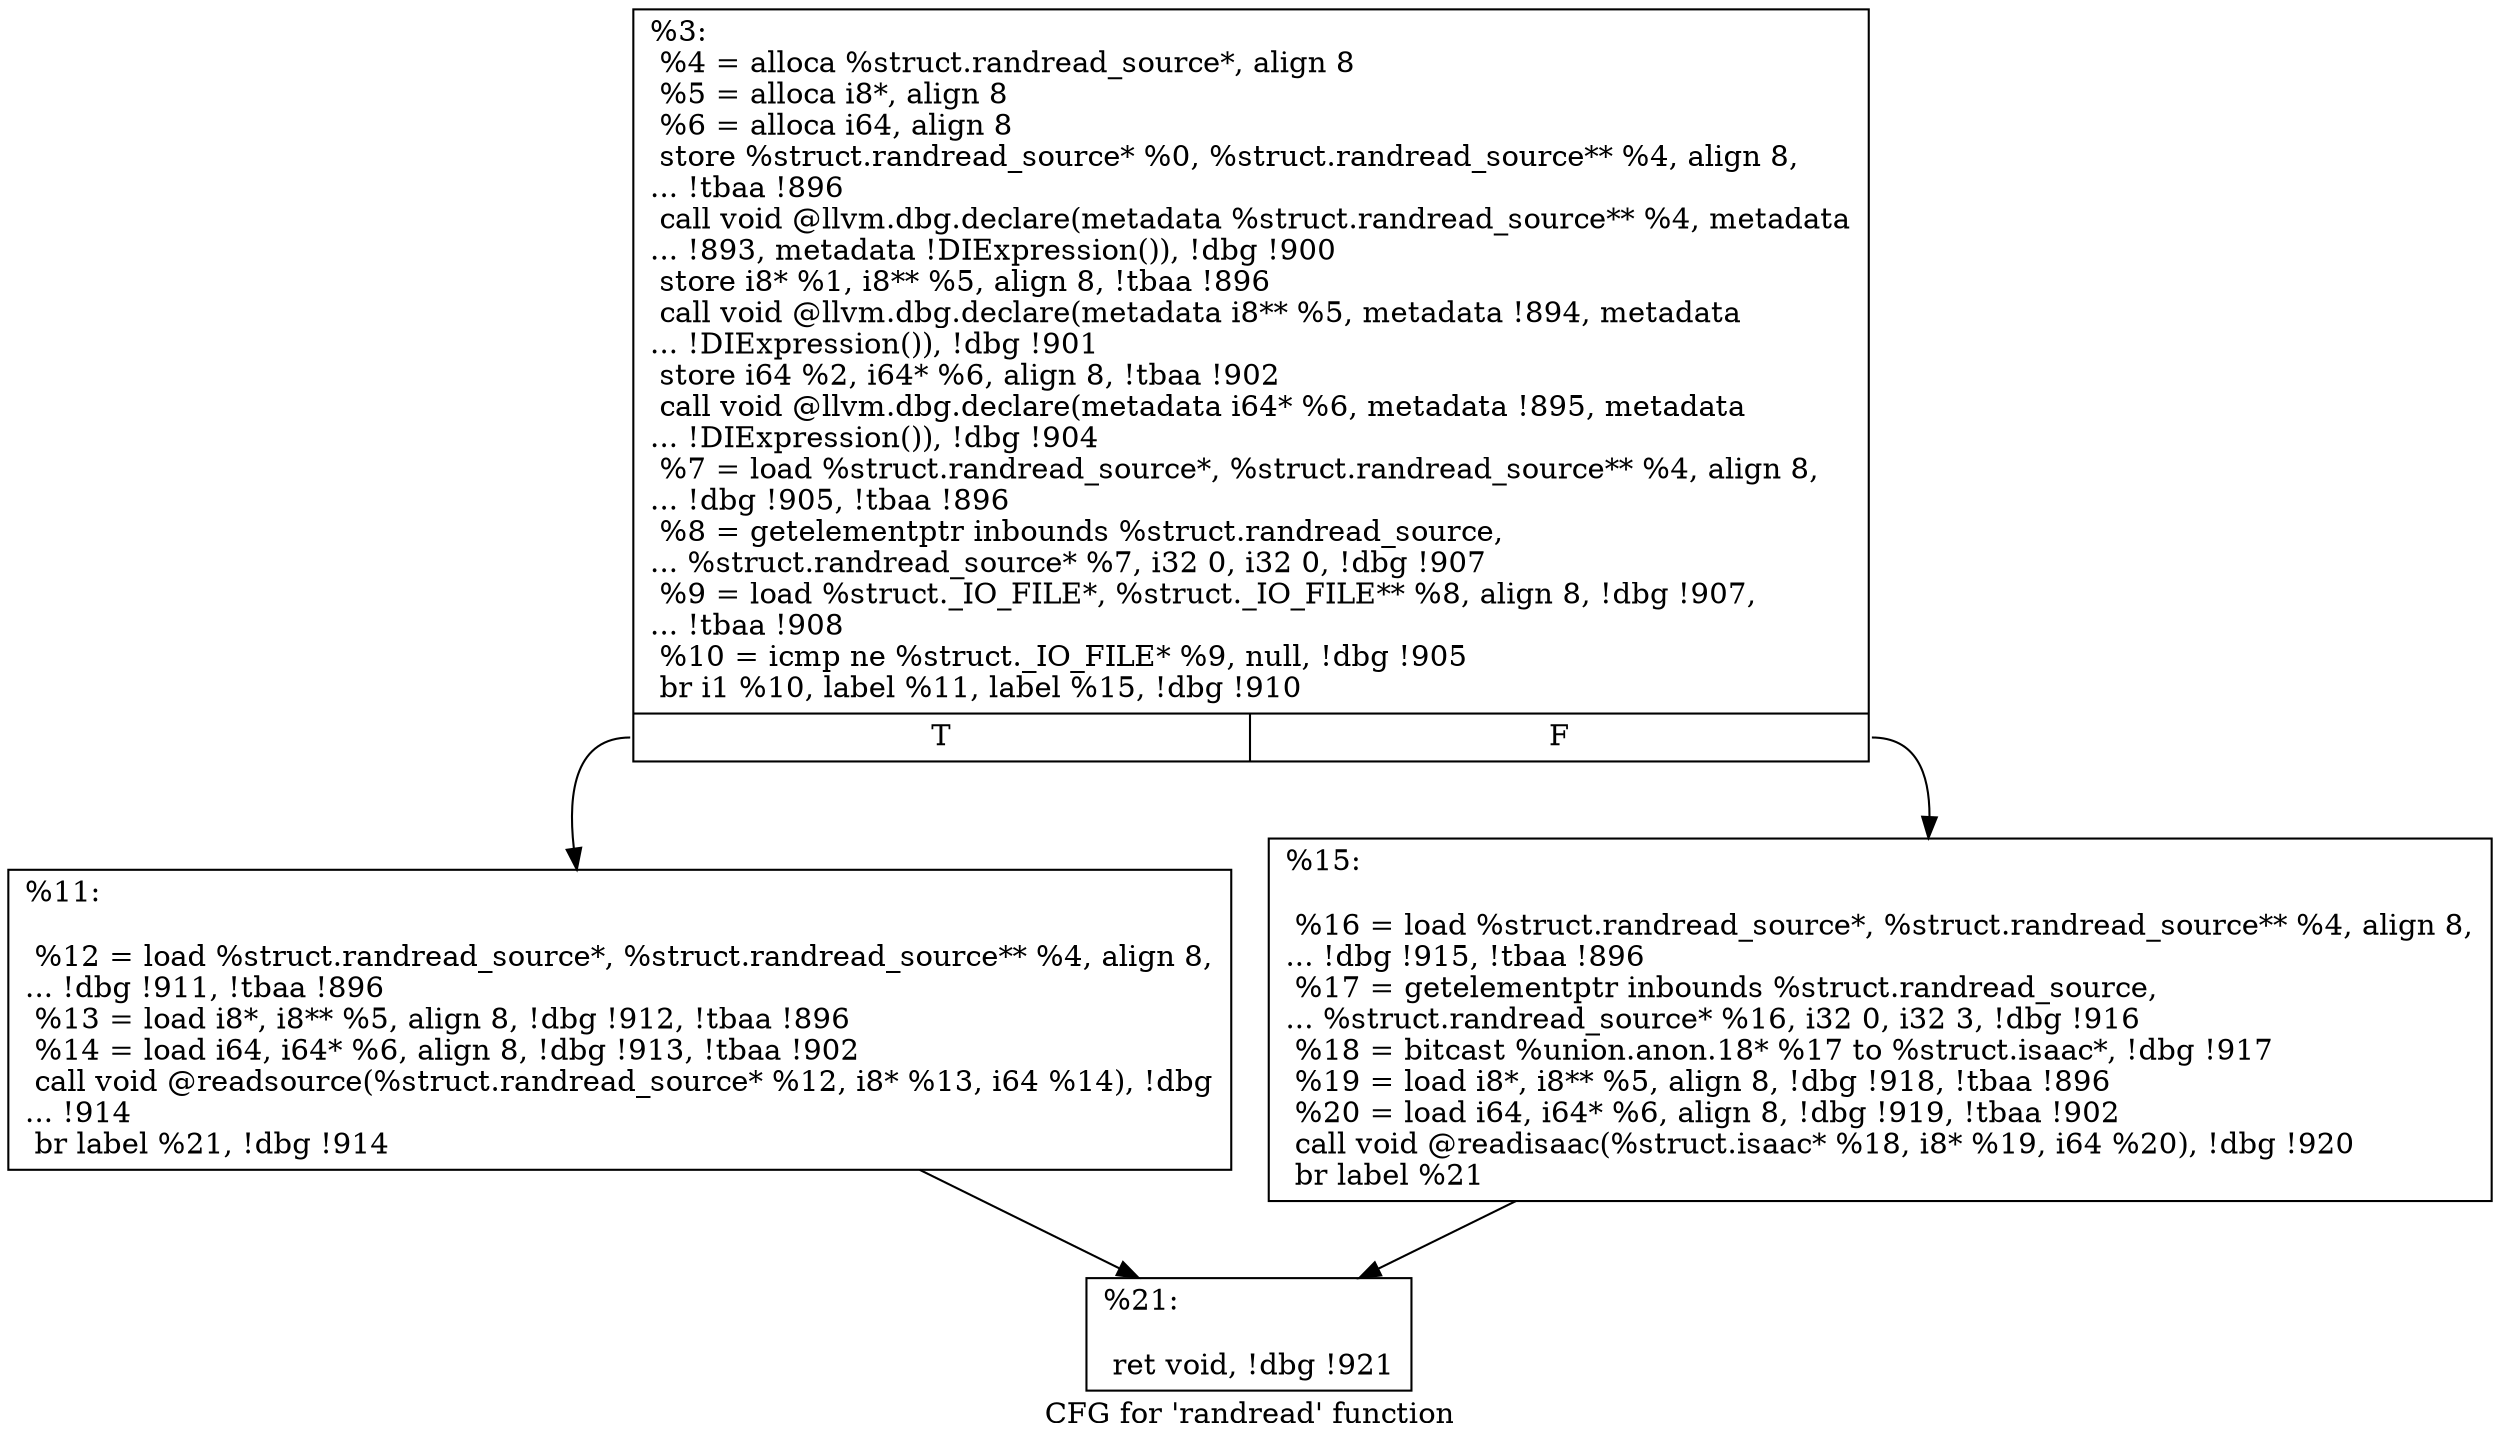 digraph "CFG for 'randread' function" {
	label="CFG for 'randread' function";

	Node0x143caa0 [shape=record,label="{%3:\l  %4 = alloca %struct.randread_source*, align 8\l  %5 = alloca i8*, align 8\l  %6 = alloca i64, align 8\l  store %struct.randread_source* %0, %struct.randread_source** %4, align 8,\l... !tbaa !896\l  call void @llvm.dbg.declare(metadata %struct.randread_source** %4, metadata\l... !893, metadata !DIExpression()), !dbg !900\l  store i8* %1, i8** %5, align 8, !tbaa !896\l  call void @llvm.dbg.declare(metadata i8** %5, metadata !894, metadata\l... !DIExpression()), !dbg !901\l  store i64 %2, i64* %6, align 8, !tbaa !902\l  call void @llvm.dbg.declare(metadata i64* %6, metadata !895, metadata\l... !DIExpression()), !dbg !904\l  %7 = load %struct.randread_source*, %struct.randread_source** %4, align 8,\l... !dbg !905, !tbaa !896\l  %8 = getelementptr inbounds %struct.randread_source,\l... %struct.randread_source* %7, i32 0, i32 0, !dbg !907\l  %9 = load %struct._IO_FILE*, %struct._IO_FILE** %8, align 8, !dbg !907,\l... !tbaa !908\l  %10 = icmp ne %struct._IO_FILE* %9, null, !dbg !905\l  br i1 %10, label %11, label %15, !dbg !910\l|{<s0>T|<s1>F}}"];
	Node0x143caa0:s0 -> Node0x143d600;
	Node0x143caa0:s1 -> Node0x143d650;
	Node0x143d600 [shape=record,label="{%11:\l\l  %12 = load %struct.randread_source*, %struct.randread_source** %4, align 8,\l... !dbg !911, !tbaa !896\l  %13 = load i8*, i8** %5, align 8, !dbg !912, !tbaa !896\l  %14 = load i64, i64* %6, align 8, !dbg !913, !tbaa !902\l  call void @readsource(%struct.randread_source* %12, i8* %13, i64 %14), !dbg\l... !914\l  br label %21, !dbg !914\l}"];
	Node0x143d600 -> Node0x143d6a0;
	Node0x143d650 [shape=record,label="{%15:\l\l  %16 = load %struct.randread_source*, %struct.randread_source** %4, align 8,\l... !dbg !915, !tbaa !896\l  %17 = getelementptr inbounds %struct.randread_source,\l... %struct.randread_source* %16, i32 0, i32 3, !dbg !916\l  %18 = bitcast %union.anon.18* %17 to %struct.isaac*, !dbg !917\l  %19 = load i8*, i8** %5, align 8, !dbg !918, !tbaa !896\l  %20 = load i64, i64* %6, align 8, !dbg !919, !tbaa !902\l  call void @readisaac(%struct.isaac* %18, i8* %19, i64 %20), !dbg !920\l  br label %21\l}"];
	Node0x143d650 -> Node0x143d6a0;
	Node0x143d6a0 [shape=record,label="{%21:\l\l  ret void, !dbg !921\l}"];
}
